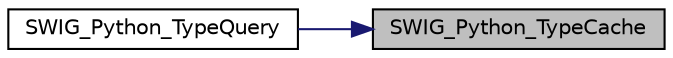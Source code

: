 digraph "SWIG_Python_TypeCache"
{
 // LATEX_PDF_SIZE
  edge [fontname="Helvetica",fontsize="10",labelfontname="Helvetica",labelfontsize="10"];
  node [fontname="Helvetica",fontsize="10",shape=record];
  rankdir="RL";
  Node1 [label="SWIG_Python_TypeCache",height=0.2,width=0.4,color="black", fillcolor="grey75", style="filled", fontcolor="black",tooltip=" "];
  Node1 -> Node2 [dir="back",color="midnightblue",fontsize="10",style="solid",fontname="Helvetica"];
  Node2 [label="SWIG_Python_TypeQuery",height=0.2,width=0.4,color="black", fillcolor="white", style="filled",URL="$de/d48/swig__runtime_8h.html#a849118cf6e81c481c06003b5324c397d",tooltip=" "];
}
